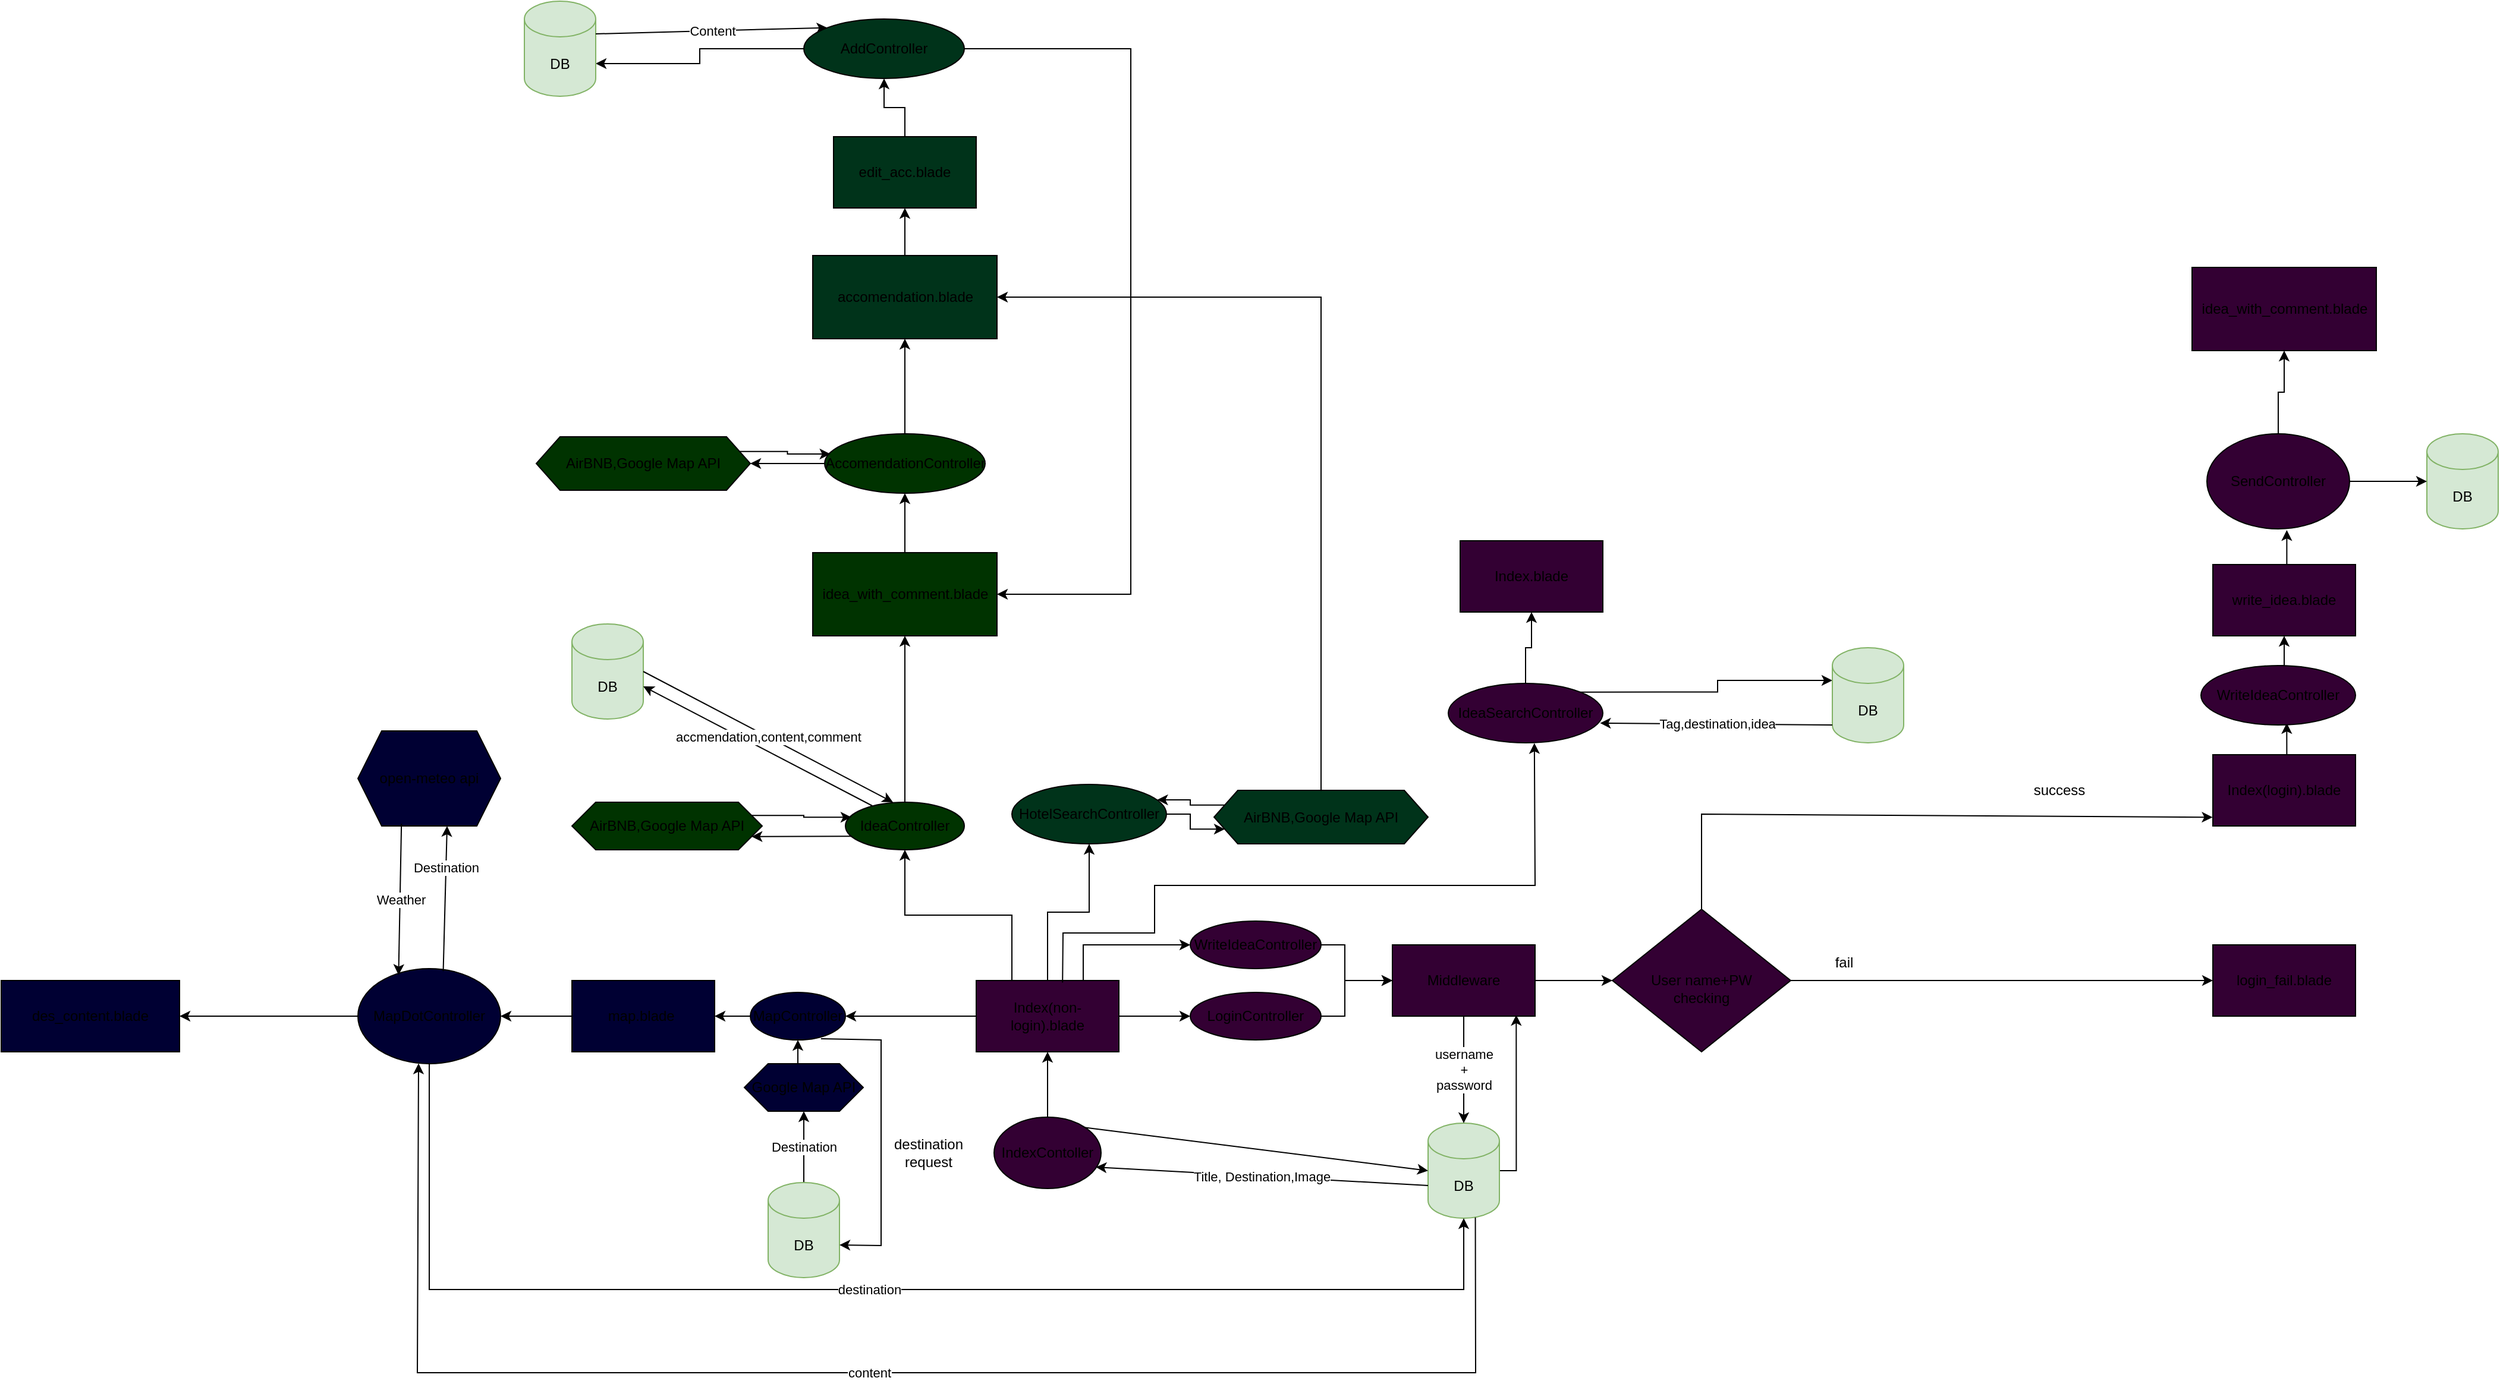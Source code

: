 <mxfile>
    <diagram name="第 1 页" id="vHGsVmpdQtaU-nKr-r6q">
        <mxGraphModel dx="3444" dy="1847" grid="1" gridSize="10" guides="1" tooltips="1" connect="1" arrows="1" fold="1" page="0" pageScale="1" pageWidth="827" pageHeight="1169" math="0" shadow="0">
            <root>
                <mxCell id="0"/>
                <mxCell id="1" parent="0"/>
                <mxCell id="zs9oyGR2Aw34xddNkXtN-66" style="edgeStyle=orthogonalEdgeStyle;rounded=0;orthogonalLoop=1;jettySize=auto;html=1;exitX=1;exitY=0.5;exitDx=0;exitDy=0;exitPerimeter=0;entryX=0.868;entryY=0.983;entryDx=0;entryDy=0;entryPerimeter=0;" parent="1" source="zs9oyGR2Aw34xddNkXtN-1" target="zs9oyGR2Aw34xddNkXtN-12" edge="1">
                    <mxGeometry relative="1" as="geometry">
                        <mxPoint x="920" y="280" as="targetPoint"/>
                        <Array as="points">
                            <mxPoint x="754" y="280"/>
                        </Array>
                    </mxGeometry>
                </mxCell>
                <mxCell id="zs9oyGR2Aw34xddNkXtN-1" value="DB" style="shape=cylinder3;whiteSpace=wrap;html=1;boundedLbl=1;backgroundOutline=1;size=15;fillColor=#d5e8d4;strokeColor=#82b366;" parent="1" vertex="1">
                    <mxGeometry x="680" y="240" width="60" height="80" as="geometry"/>
                </mxCell>
                <mxCell id="zs9oyGR2Aw34xddNkXtN-7" style="edgeStyle=orthogonalEdgeStyle;rounded=0;orthogonalLoop=1;jettySize=auto;html=1;exitX=0;exitY=0.5;exitDx=0;exitDy=0;entryX=1;entryY=0.5;entryDx=0;entryDy=0;" parent="1" source="zs9oyGR2Aw34xddNkXtN-2" target="zs9oyGR2Aw34xddNkXtN-3" edge="1">
                    <mxGeometry relative="1" as="geometry"/>
                </mxCell>
                <mxCell id="zs9oyGR2Aw34xddNkXtN-8" style="edgeStyle=orthogonalEdgeStyle;rounded=0;orthogonalLoop=1;jettySize=auto;html=1;exitX=0.25;exitY=0;exitDx=0;exitDy=0;entryX=0.5;entryY=1;entryDx=0;entryDy=0;" parent="1" source="zs9oyGR2Aw34xddNkXtN-2" target="zs9oyGR2Aw34xddNkXtN-6" edge="1">
                    <mxGeometry relative="1" as="geometry"/>
                </mxCell>
                <mxCell id="zs9oyGR2Aw34xddNkXtN-10" style="edgeStyle=orthogonalEdgeStyle;rounded=0;orthogonalLoop=1;jettySize=auto;html=1;exitX=1;exitY=0.5;exitDx=0;exitDy=0;entryX=0;entryY=0.5;entryDx=0;entryDy=0;" parent="1" source="zs9oyGR2Aw34xddNkXtN-2" target="zs9oyGR2Aw34xddNkXtN-4" edge="1">
                    <mxGeometry relative="1" as="geometry"/>
                </mxCell>
                <mxCell id="zs9oyGR2Aw34xddNkXtN-11" style="edgeStyle=orthogonalEdgeStyle;rounded=0;orthogonalLoop=1;jettySize=auto;html=1;exitX=0.75;exitY=0;exitDx=0;exitDy=0;entryX=0;entryY=0.5;entryDx=0;entryDy=0;" parent="1" source="zs9oyGR2Aw34xddNkXtN-2" target="zs9oyGR2Aw34xddNkXtN-5" edge="1">
                    <mxGeometry relative="1" as="geometry"/>
                </mxCell>
                <mxCell id="zs9oyGR2Aw34xddNkXtN-130" style="edgeStyle=orthogonalEdgeStyle;rounded=0;orthogonalLoop=1;jettySize=auto;html=1;exitX=0.5;exitY=0;exitDx=0;exitDy=0;entryX=0.5;entryY=1;entryDx=0;entryDy=0;" parent="1" source="zs9oyGR2Aw34xddNkXtN-2" target="zs9oyGR2Aw34xddNkXtN-129" edge="1">
                    <mxGeometry relative="1" as="geometry"/>
                </mxCell>
                <mxCell id="zs9oyGR2Aw34xddNkXtN-2" value="Index(non-login).blade" style="rounded=0;whiteSpace=wrap;html=1;fillColor=#330033;" parent="1" vertex="1">
                    <mxGeometry x="300" y="120" width="120" height="60" as="geometry"/>
                </mxCell>
                <mxCell id="zs9oyGR2Aw34xddNkXtN-30" style="edgeStyle=orthogonalEdgeStyle;rounded=0;orthogonalLoop=1;jettySize=auto;html=1;exitX=0;exitY=0.5;exitDx=0;exitDy=0;entryX=1;entryY=0.5;entryDx=0;entryDy=0;" parent="1" source="zs9oyGR2Aw34xddNkXtN-3" target="zs9oyGR2Aw34xddNkXtN-29" edge="1">
                    <mxGeometry relative="1" as="geometry"/>
                </mxCell>
                <mxCell id="zs9oyGR2Aw34xddNkXtN-3" value="MapController" style="ellipse;whiteSpace=wrap;html=1;fillColor=#000033;" parent="1" vertex="1">
                    <mxGeometry x="110" y="130" width="80" height="40" as="geometry"/>
                </mxCell>
                <mxCell id="zs9oyGR2Aw34xddNkXtN-15" style="edgeStyle=orthogonalEdgeStyle;rounded=0;orthogonalLoop=1;jettySize=auto;html=1;exitX=1;exitY=0.5;exitDx=0;exitDy=0;entryX=0;entryY=0.5;entryDx=0;entryDy=0;" parent="1" source="zs9oyGR2Aw34xddNkXtN-4" target="zs9oyGR2Aw34xddNkXtN-12" edge="1">
                    <mxGeometry relative="1" as="geometry">
                        <Array as="points">
                            <mxPoint x="610" y="150"/>
                            <mxPoint x="610" y="120"/>
                        </Array>
                    </mxGeometry>
                </mxCell>
                <mxCell id="zs9oyGR2Aw34xddNkXtN-4" value="LoginController" style="ellipse;whiteSpace=wrap;html=1;fillColor=#330033;" parent="1" vertex="1">
                    <mxGeometry x="480" y="130" width="110" height="40" as="geometry"/>
                </mxCell>
                <mxCell id="zs9oyGR2Aw34xddNkXtN-13" style="edgeStyle=orthogonalEdgeStyle;rounded=0;orthogonalLoop=1;jettySize=auto;html=1;exitX=1;exitY=0.5;exitDx=0;exitDy=0;entryX=0;entryY=0.5;entryDx=0;entryDy=0;" parent="1" source="zs9oyGR2Aw34xddNkXtN-5" target="zs9oyGR2Aw34xddNkXtN-12" edge="1">
                    <mxGeometry relative="1" as="geometry">
                        <Array as="points">
                            <mxPoint x="610" y="90"/>
                            <mxPoint x="610" y="120"/>
                        </Array>
                    </mxGeometry>
                </mxCell>
                <mxCell id="zs9oyGR2Aw34xddNkXtN-5" value="WriteIdeaController" style="ellipse;whiteSpace=wrap;html=1;fillColor=#330033;" parent="1" vertex="1">
                    <mxGeometry x="480" y="70" width="110" height="40" as="geometry"/>
                </mxCell>
                <mxCell id="zs9oyGR2Aw34xddNkXtN-28" style="edgeStyle=orthogonalEdgeStyle;rounded=0;orthogonalLoop=1;jettySize=auto;html=1;exitX=0.5;exitY=0;exitDx=0;exitDy=0;entryX=0.5;entryY=1;entryDx=0;entryDy=0;" parent="1" source="zs9oyGR2Aw34xddNkXtN-6" target="zs9oyGR2Aw34xddNkXtN-27" edge="1">
                    <mxGeometry relative="1" as="geometry"/>
                </mxCell>
                <mxCell id="zs9oyGR2Aw34xddNkXtN-6" value="IdeaController" style="ellipse;whiteSpace=wrap;html=1;fillColor=#003300;" parent="1" vertex="1">
                    <mxGeometry x="190" y="-30" width="100" height="40" as="geometry"/>
                </mxCell>
                <mxCell id="zs9oyGR2Aw34xddNkXtN-65" style="edgeStyle=orthogonalEdgeStyle;rounded=0;orthogonalLoop=1;jettySize=auto;html=1;exitX=1;exitY=0.5;exitDx=0;exitDy=0;entryX=0;entryY=0.5;entryDx=0;entryDy=0;" parent="1" source="zs9oyGR2Aw34xddNkXtN-12" target="zs9oyGR2Aw34xddNkXtN-20" edge="1">
                    <mxGeometry relative="1" as="geometry"/>
                </mxCell>
                <mxCell id="zs9oyGR2Aw34xddNkXtN-12" value="Middleware" style="rounded=0;whiteSpace=wrap;html=1;fillColor=#330033;" parent="1" vertex="1">
                    <mxGeometry x="650" y="90" width="120" height="60" as="geometry"/>
                </mxCell>
                <mxCell id="zs9oyGR2Aw34xddNkXtN-145" style="edgeStyle=orthogonalEdgeStyle;rounded=0;orthogonalLoop=1;jettySize=auto;html=1;exitX=0.5;exitY=0;exitDx=0;exitDy=0;entryX=0.555;entryY=0.968;entryDx=0;entryDy=0;entryPerimeter=0;" parent="1" source="zs9oyGR2Aw34xddNkXtN-16" target="zs9oyGR2Aw34xddNkXtN-144" edge="1">
                    <mxGeometry relative="1" as="geometry"/>
                </mxCell>
                <mxCell id="zs9oyGR2Aw34xddNkXtN-16" value="Index(login).blade" style="rounded=0;whiteSpace=wrap;html=1;fillColor=#330033;" parent="1" vertex="1">
                    <mxGeometry x="1340" y="-70" width="120" height="60" as="geometry"/>
                </mxCell>
                <mxCell id="zs9oyGR2Aw34xddNkXtN-20" value="&lt;br&gt;User name+PW&lt;br&gt;checking" style="rhombus;whiteSpace=wrap;html=1;fillColor=#330033;" parent="1" vertex="1">
                    <mxGeometry x="835" y="60" width="150" height="120" as="geometry"/>
                </mxCell>
                <mxCell id="zs9oyGR2Aw34xddNkXtN-25" value="login_fail.blade" style="rounded=0;whiteSpace=wrap;html=1;fillColor=#330033;" parent="1" vertex="1">
                    <mxGeometry x="1340" y="90" width="120" height="60" as="geometry"/>
                </mxCell>
                <mxCell id="zs9oyGR2Aw34xddNkXtN-111" style="edgeStyle=orthogonalEdgeStyle;rounded=0;orthogonalLoop=1;jettySize=auto;html=1;exitX=0.5;exitY=0;exitDx=0;exitDy=0;entryX=0.5;entryY=1;entryDx=0;entryDy=0;" parent="1" source="zs9oyGR2Aw34xddNkXtN-27" target="zs9oyGR2Aw34xddNkXtN-104" edge="1">
                    <mxGeometry relative="1" as="geometry"/>
                </mxCell>
                <mxCell id="zs9oyGR2Aw34xddNkXtN-27" value="idea_with_comment.blade" style="rounded=0;whiteSpace=wrap;html=1;fillColor=#003300;" parent="1" vertex="1">
                    <mxGeometry x="162.5" y="-240" width="155" height="70" as="geometry"/>
                </mxCell>
                <mxCell id="zs9oyGR2Aw34xddNkXtN-51" style="edgeStyle=orthogonalEdgeStyle;rounded=0;orthogonalLoop=1;jettySize=auto;html=1;exitX=0;exitY=0.5;exitDx=0;exitDy=0;entryX=1;entryY=0.5;entryDx=0;entryDy=0;" parent="1" source="zs9oyGR2Aw34xddNkXtN-29" target="zs9oyGR2Aw34xddNkXtN-50" edge="1">
                    <mxGeometry relative="1" as="geometry"/>
                </mxCell>
                <mxCell id="zs9oyGR2Aw34xddNkXtN-29" value="map.blade&amp;nbsp;" style="rounded=0;whiteSpace=wrap;html=1;fillColor=#000033;" parent="1" vertex="1">
                    <mxGeometry x="-40" y="120" width="120" height="60" as="geometry"/>
                </mxCell>
                <mxCell id="zs9oyGR2Aw34xddNkXtN-73" style="edgeStyle=orthogonalEdgeStyle;rounded=0;orthogonalLoop=1;jettySize=auto;html=1;exitX=0.5;exitY=0;exitDx=0;exitDy=0;entryX=0.5;entryY=1;entryDx=0;entryDy=0;" parent="1" source="zs9oyGR2Aw34xddNkXtN-31" target="zs9oyGR2Aw34xddNkXtN-3" edge="1">
                    <mxGeometry relative="1" as="geometry"/>
                </mxCell>
                <mxCell id="zs9oyGR2Aw34xddNkXtN-31" value="Google Map API" style="shape=hexagon;perimeter=hexagonPerimeter2;whiteSpace=wrap;html=1;fixedSize=1;fillColor=#000033;" parent="1" vertex="1">
                    <mxGeometry x="105" y="190" width="100" height="40" as="geometry"/>
                </mxCell>
                <mxCell id="zs9oyGR2Aw34xddNkXtN-41" value="" style="endArrow=classic;html=1;rounded=0;exitX=0.5;exitY=1;exitDx=0;exitDy=0;entryX=0.5;entryY=0;entryDx=0;entryDy=0;entryPerimeter=0;" parent="1" source="zs9oyGR2Aw34xddNkXtN-12" target="zs9oyGR2Aw34xddNkXtN-1" edge="1">
                    <mxGeometry relative="1" as="geometry">
                        <mxPoint x="250" y="160" as="sourcePoint"/>
                        <mxPoint x="350" y="160" as="targetPoint"/>
                    </mxGeometry>
                </mxCell>
                <mxCell id="zs9oyGR2Aw34xddNkXtN-42" value="username&lt;br&gt;+&lt;br&gt;password" style="edgeLabel;resizable=0;html=1;align=center;verticalAlign=middle;" parent="zs9oyGR2Aw34xddNkXtN-41" connectable="0" vertex="1">
                    <mxGeometry relative="1" as="geometry">
                        <mxPoint as="offset"/>
                    </mxGeometry>
                </mxCell>
                <mxCell id="zs9oyGR2Aw34xddNkXtN-46" value="" style="endArrow=classic;html=1;rounded=0;exitX=0.5;exitY=0;exitDx=0;exitDy=0;exitPerimeter=0;entryX=0.5;entryY=1;entryDx=0;entryDy=0;" parent="1" source="zs9oyGR2Aw34xddNkXtN-71" target="zs9oyGR2Aw34xddNkXtN-31" edge="1">
                    <mxGeometry relative="1" as="geometry">
                        <mxPoint x="210" y="280" as="sourcePoint"/>
                        <mxPoint x="140" y="230" as="targetPoint"/>
                    </mxGeometry>
                </mxCell>
                <mxCell id="zs9oyGR2Aw34xddNkXtN-47" value="Destination" style="edgeLabel;resizable=0;html=1;align=center;verticalAlign=middle;" parent="zs9oyGR2Aw34xddNkXtN-46" connectable="0" vertex="1">
                    <mxGeometry relative="1" as="geometry">
                        <mxPoint as="offset"/>
                    </mxGeometry>
                </mxCell>
                <mxCell id="zs9oyGR2Aw34xddNkXtN-63" style="edgeStyle=orthogonalEdgeStyle;rounded=0;orthogonalLoop=1;jettySize=auto;html=1;exitX=0;exitY=0.5;exitDx=0;exitDy=0;entryX=1;entryY=0.5;entryDx=0;entryDy=0;" parent="1" source="zs9oyGR2Aw34xddNkXtN-50" target="zs9oyGR2Aw34xddNkXtN-62" edge="1">
                    <mxGeometry relative="1" as="geometry"/>
                </mxCell>
                <mxCell id="zs9oyGR2Aw34xddNkXtN-50" value="MapDotController" style="ellipse;whiteSpace=wrap;html=1;fillColor=#000033;" parent="1" vertex="1">
                    <mxGeometry x="-220" y="110" width="120" height="80" as="geometry"/>
                </mxCell>
                <mxCell id="zs9oyGR2Aw34xddNkXtN-52" value="" style="endArrow=classic;html=1;rounded=0;exitX=0.5;exitY=1;exitDx=0;exitDy=0;entryX=0.5;entryY=1;entryDx=0;entryDy=0;entryPerimeter=0;" parent="1" source="zs9oyGR2Aw34xddNkXtN-50" target="zs9oyGR2Aw34xddNkXtN-1" edge="1">
                    <mxGeometry relative="1" as="geometry">
                        <mxPoint x="220" y="260" as="sourcePoint"/>
                        <mxPoint x="770" y="380" as="targetPoint"/>
                        <Array as="points">
                            <mxPoint x="-160" y="380"/>
                            <mxPoint x="710" y="380"/>
                        </Array>
                    </mxGeometry>
                </mxCell>
                <mxCell id="zs9oyGR2Aw34xddNkXtN-53" value="destination" style="edgeLabel;resizable=0;html=1;align=center;verticalAlign=middle;" parent="zs9oyGR2Aw34xddNkXtN-52" connectable="0" vertex="1">
                    <mxGeometry relative="1" as="geometry"/>
                </mxCell>
                <mxCell id="zs9oyGR2Aw34xddNkXtN-56" value="" style="endArrow=classic;html=1;rounded=0;exitX=0.663;exitY=0.992;exitDx=0;exitDy=0;exitPerimeter=0;entryX=0.425;entryY=0.997;entryDx=0;entryDy=0;entryPerimeter=0;" parent="1" source="zs9oyGR2Aw34xddNkXtN-1" target="zs9oyGR2Aw34xddNkXtN-50" edge="1">
                    <mxGeometry relative="1" as="geometry">
                        <mxPoint x="790" y="410" as="sourcePoint"/>
                        <mxPoint x="-370" y="250" as="targetPoint"/>
                        <Array as="points">
                            <mxPoint x="720" y="450"/>
                            <mxPoint x="-170" y="450"/>
                        </Array>
                    </mxGeometry>
                </mxCell>
                <mxCell id="zs9oyGR2Aw34xddNkXtN-57" value="content" style="edgeLabel;resizable=0;html=1;align=center;verticalAlign=middle;" parent="zs9oyGR2Aw34xddNkXtN-56" connectable="0" vertex="1">
                    <mxGeometry relative="1" as="geometry">
                        <mxPoint as="offset"/>
                    </mxGeometry>
                </mxCell>
                <mxCell id="zs9oyGR2Aw34xddNkXtN-58" value="open-meteo api" style="shape=hexagon;perimeter=hexagonPerimeter2;whiteSpace=wrap;html=1;fixedSize=1;fillColor=#000033;" parent="1" vertex="1">
                    <mxGeometry x="-220" y="-90" width="120" height="80" as="geometry"/>
                </mxCell>
                <mxCell id="zs9oyGR2Aw34xddNkXtN-62" value="des_content.blade" style="rounded=0;whiteSpace=wrap;html=1;fillColor=#000033;" parent="1" vertex="1">
                    <mxGeometry x="-520" y="120" width="150" height="60" as="geometry"/>
                </mxCell>
                <mxCell id="zs9oyGR2Aw34xddNkXtN-67" value="" style="endArrow=classic;html=1;rounded=0;exitX=0.5;exitY=0;exitDx=0;exitDy=0;entryX=-0.002;entryY=0.877;entryDx=0;entryDy=0;entryPerimeter=0;" parent="1" source="zs9oyGR2Aw34xddNkXtN-20" target="zs9oyGR2Aw34xddNkXtN-16" edge="1">
                    <mxGeometry width="50" height="50" relative="1" as="geometry">
                        <mxPoint x="800" y="190" as="sourcePoint"/>
                        <mxPoint x="850" y="140" as="targetPoint"/>
                        <Array as="points">
                            <mxPoint x="910" y="-20"/>
                        </Array>
                    </mxGeometry>
                </mxCell>
                <mxCell id="zs9oyGR2Aw34xddNkXtN-68" value="" style="endArrow=classic;html=1;rounded=0;exitX=1;exitY=0.5;exitDx=0;exitDy=0;entryX=0;entryY=0.5;entryDx=0;entryDy=0;" parent="1" source="zs9oyGR2Aw34xddNkXtN-20" target="zs9oyGR2Aw34xddNkXtN-25" edge="1">
                    <mxGeometry width="50" height="50" relative="1" as="geometry">
                        <mxPoint x="800" y="190" as="sourcePoint"/>
                        <mxPoint x="850" y="140" as="targetPoint"/>
                    </mxGeometry>
                </mxCell>
                <mxCell id="zs9oyGR2Aw34xddNkXtN-69" value="success" style="text;html=1;strokeColor=none;fillColor=none;align=center;verticalAlign=middle;whiteSpace=wrap;rounded=0;" parent="1" vertex="1">
                    <mxGeometry x="1181" y="-55" width="60" height="30" as="geometry"/>
                </mxCell>
                <mxCell id="zs9oyGR2Aw34xddNkXtN-70" value="fail" style="text;html=1;strokeColor=none;fillColor=none;align=center;verticalAlign=middle;whiteSpace=wrap;rounded=0;" parent="1" vertex="1">
                    <mxGeometry x="1000" y="90" width="60" height="30" as="geometry"/>
                </mxCell>
                <mxCell id="zs9oyGR2Aw34xddNkXtN-71" value="DB" style="shape=cylinder3;whiteSpace=wrap;html=1;boundedLbl=1;backgroundOutline=1;size=15;fillColor=#d5e8d4;strokeColor=#82b366;" parent="1" vertex="1">
                    <mxGeometry x="125" y="290" width="60" height="80" as="geometry"/>
                </mxCell>
                <mxCell id="zs9oyGR2Aw34xddNkXtN-74" value="" style="endArrow=classic;html=1;rounded=0;exitX=0.743;exitY=0.975;exitDx=0;exitDy=0;exitPerimeter=0;entryX=1;entryY=0;entryDx=0;entryDy=52.5;entryPerimeter=0;" parent="1" source="zs9oyGR2Aw34xddNkXtN-3" target="zs9oyGR2Aw34xddNkXtN-71" edge="1">
                    <mxGeometry width="50" height="50" relative="1" as="geometry">
                        <mxPoint x="310" y="290" as="sourcePoint"/>
                        <mxPoint x="220" y="350" as="targetPoint"/>
                        <Array as="points">
                            <mxPoint x="220" y="170"/>
                            <mxPoint x="220" y="343"/>
                        </Array>
                    </mxGeometry>
                </mxCell>
                <mxCell id="zs9oyGR2Aw34xddNkXtN-75" value="destination request" style="text;html=1;strokeColor=none;fillColor=none;align=center;verticalAlign=middle;whiteSpace=wrap;rounded=0;" parent="1" vertex="1">
                    <mxGeometry x="230" y="250" width="60" height="30" as="geometry"/>
                </mxCell>
                <mxCell id="zs9oyGR2Aw34xddNkXtN-77" value="" style="endArrow=classic;html=1;rounded=0;exitX=0.598;exitY=0.027;exitDx=0;exitDy=0;exitPerimeter=0;entryX=0.625;entryY=1;entryDx=0;entryDy=0;" parent="1" source="zs9oyGR2Aw34xddNkXtN-50" target="zs9oyGR2Aw34xddNkXtN-58" edge="1">
                    <mxGeometry relative="1" as="geometry">
                        <mxPoint x="-180" y="60" as="sourcePoint"/>
                        <mxPoint x="-80" y="60" as="targetPoint"/>
                    </mxGeometry>
                </mxCell>
                <mxCell id="zs9oyGR2Aw34xddNkXtN-78" value="Destination" style="edgeLabel;resizable=0;html=1;align=center;verticalAlign=middle;" parent="zs9oyGR2Aw34xddNkXtN-77" connectable="0" vertex="1">
                    <mxGeometry relative="1" as="geometry">
                        <mxPoint y="-26" as="offset"/>
                    </mxGeometry>
                </mxCell>
                <mxCell id="zs9oyGR2Aw34xddNkXtN-79" value="" style="endArrow=classic;html=1;rounded=0;exitX=0.305;exitY=0.977;exitDx=0;exitDy=0;exitPerimeter=0;entryX=0.285;entryY=0.067;entryDx=0;entryDy=0;entryPerimeter=0;" parent="1" source="zs9oyGR2Aw34xddNkXtN-58" target="zs9oyGR2Aw34xddNkXtN-50" edge="1">
                    <mxGeometry relative="1" as="geometry">
                        <mxPoint x="-180" y="60" as="sourcePoint"/>
                        <mxPoint x="-80" y="60" as="targetPoint"/>
                    </mxGeometry>
                </mxCell>
                <mxCell id="zs9oyGR2Aw34xddNkXtN-80" value="Weather" style="edgeLabel;resizable=0;html=1;align=center;verticalAlign=middle;" parent="zs9oyGR2Aw34xddNkXtN-79" connectable="0" vertex="1">
                    <mxGeometry relative="1" as="geometry"/>
                </mxCell>
                <mxCell id="zs9oyGR2Aw34xddNkXtN-91" style="edgeStyle=orthogonalEdgeStyle;rounded=0;orthogonalLoop=1;jettySize=auto;html=1;exitX=0.5;exitY=0;exitDx=0;exitDy=0;entryX=0.5;entryY=1;entryDx=0;entryDy=0;" parent="1" source="zs9oyGR2Aw34xddNkXtN-81" target="zs9oyGR2Aw34xddNkXtN-2" edge="1">
                    <mxGeometry relative="1" as="geometry"/>
                </mxCell>
                <mxCell id="zs9oyGR2Aw34xddNkXtN-81" value="IndexContoller" style="ellipse;whiteSpace=wrap;html=1;fillColor=#330033;" parent="1" vertex="1">
                    <mxGeometry x="315" y="235" width="90" height="60" as="geometry"/>
                </mxCell>
                <mxCell id="zs9oyGR2Aw34xddNkXtN-83" value="" style="endArrow=classic;html=1;rounded=0;exitX=1;exitY=0;exitDx=0;exitDy=0;entryX=0;entryY=0.5;entryDx=0;entryDy=0;entryPerimeter=0;" parent="1" source="zs9oyGR2Aw34xddNkXtN-81" target="zs9oyGR2Aw34xddNkXtN-1" edge="1">
                    <mxGeometry relative="1" as="geometry">
                        <mxPoint x="320" y="260" as="sourcePoint"/>
                        <mxPoint x="420" y="260" as="targetPoint"/>
                    </mxGeometry>
                </mxCell>
                <mxCell id="zs9oyGR2Aw34xddNkXtN-89" value="" style="endArrow=classic;html=1;rounded=0;exitX=0;exitY=0;exitDx=0;exitDy=52.5;exitPerimeter=0;entryX=0.951;entryY=0.7;entryDx=0;entryDy=0;entryPerimeter=0;" parent="1" source="zs9oyGR2Aw34xddNkXtN-1" target="zs9oyGR2Aw34xddNkXtN-81" edge="1">
                    <mxGeometry relative="1" as="geometry">
                        <mxPoint x="320" y="260" as="sourcePoint"/>
                        <mxPoint x="420" y="260" as="targetPoint"/>
                    </mxGeometry>
                </mxCell>
                <mxCell id="zs9oyGR2Aw34xddNkXtN-90" value="Title, Destination,Image" style="edgeLabel;resizable=0;html=1;align=center;verticalAlign=middle;" parent="zs9oyGR2Aw34xddNkXtN-89" connectable="0" vertex="1">
                    <mxGeometry relative="1" as="geometry"/>
                </mxCell>
                <mxCell id="zs9oyGR2Aw34xddNkXtN-93" value="DB" style="shape=cylinder3;whiteSpace=wrap;html=1;boundedLbl=1;backgroundOutline=1;size=15;fillColor=#d5e8d4;strokeColor=#82b366;" parent="1" vertex="1">
                    <mxGeometry x="-40" y="-180" width="60" height="80" as="geometry"/>
                </mxCell>
                <mxCell id="zs9oyGR2Aw34xddNkXtN-94" value="" style="endArrow=classic;html=1;rounded=0;entryX=1;entryY=0;entryDx=0;entryDy=52.5;entryPerimeter=0;exitX=0.226;exitY=0.075;exitDx=0;exitDy=0;exitPerimeter=0;" parent="1" source="zs9oyGR2Aw34xddNkXtN-6" target="zs9oyGR2Aw34xddNkXtN-93" edge="1">
                    <mxGeometry relative="1" as="geometry">
                        <mxPoint x="205.005" y="-14.222" as="sourcePoint"/>
                        <mxPoint x="20.36" y="-117.58" as="targetPoint"/>
                    </mxGeometry>
                </mxCell>
                <mxCell id="zs9oyGR2Aw34xddNkXtN-98" value="" style="endArrow=classic;html=1;rounded=0;exitX=1;exitY=0.5;exitDx=0;exitDy=0;exitPerimeter=0;" parent="1" source="zs9oyGR2Aw34xddNkXtN-93" edge="1">
                    <mxGeometry relative="1" as="geometry">
                        <mxPoint x="320" y="-80" as="sourcePoint"/>
                        <mxPoint x="230" y="-30" as="targetPoint"/>
                    </mxGeometry>
                </mxCell>
                <mxCell id="zs9oyGR2Aw34xddNkXtN-99" value="accmendation,content,comment" style="edgeLabel;resizable=0;html=1;align=center;verticalAlign=middle;" parent="zs9oyGR2Aw34xddNkXtN-98" connectable="0" vertex="1">
                    <mxGeometry relative="1" as="geometry"/>
                </mxCell>
                <mxCell id="zs9oyGR2Aw34xddNkXtN-103" style="edgeStyle=orthogonalEdgeStyle;rounded=0;orthogonalLoop=1;jettySize=auto;html=1;exitX=1;exitY=0.25;exitDx=0;exitDy=0;entryX=0.05;entryY=0.315;entryDx=0;entryDy=0;entryPerimeter=0;" parent="1" source="zs9oyGR2Aw34xddNkXtN-101" target="zs9oyGR2Aw34xddNkXtN-6" edge="1">
                    <mxGeometry relative="1" as="geometry"/>
                </mxCell>
                <mxCell id="zs9oyGR2Aw34xddNkXtN-101" value="AirBNB,Google Map API" style="shape=hexagon;perimeter=hexagonPerimeter2;whiteSpace=wrap;html=1;fixedSize=1;fillColor=#003300;" parent="1" vertex="1">
                    <mxGeometry x="-40" y="-30" width="160" height="40" as="geometry"/>
                </mxCell>
                <mxCell id="zs9oyGR2Aw34xddNkXtN-102" value="" style="endArrow=classic;html=1;rounded=0;exitX=0.05;exitY=0.715;exitDx=0;exitDy=0;exitPerimeter=0;entryX=1;entryY=0.75;entryDx=0;entryDy=0;" parent="1" source="zs9oyGR2Aw34xddNkXtN-6" target="zs9oyGR2Aw34xddNkXtN-101" edge="1">
                    <mxGeometry width="50" height="50" relative="1" as="geometry">
                        <mxPoint x="100" y="100" as="sourcePoint"/>
                        <mxPoint x="150" y="50" as="targetPoint"/>
                    </mxGeometry>
                </mxCell>
                <mxCell id="zs9oyGR2Aw34xddNkXtN-110" style="edgeStyle=orthogonalEdgeStyle;rounded=0;orthogonalLoop=1;jettySize=auto;html=1;exitX=0;exitY=0.5;exitDx=0;exitDy=0;entryX=1;entryY=0.5;entryDx=0;entryDy=0;" parent="1" source="zs9oyGR2Aw34xddNkXtN-104" target="zs9oyGR2Aw34xddNkXtN-108" edge="1">
                    <mxGeometry relative="1" as="geometry">
                        <mxPoint x="80" y="-315" as="targetPoint"/>
                    </mxGeometry>
                </mxCell>
                <mxCell id="zs9oyGR2Aw34xddNkXtN-120" style="edgeStyle=orthogonalEdgeStyle;rounded=0;orthogonalLoop=1;jettySize=auto;html=1;exitX=0.5;exitY=0;exitDx=0;exitDy=0;entryX=0.5;entryY=1;entryDx=0;entryDy=0;" parent="1" source="zs9oyGR2Aw34xddNkXtN-104" target="zs9oyGR2Aw34xddNkXtN-119" edge="1">
                    <mxGeometry relative="1" as="geometry"/>
                </mxCell>
                <mxCell id="zs9oyGR2Aw34xddNkXtN-104" value="AccomendationController" style="ellipse;whiteSpace=wrap;html=1;fillColor=#003300;" parent="1" vertex="1">
                    <mxGeometry x="172.5" y="-340" width="135" height="50" as="geometry"/>
                </mxCell>
                <mxCell id="zs9oyGR2Aw34xddNkXtN-109" style="edgeStyle=orthogonalEdgeStyle;rounded=0;orthogonalLoop=1;jettySize=auto;html=1;exitX=1;exitY=0.25;exitDx=0;exitDy=0;entryX=0.036;entryY=0.34;entryDx=0;entryDy=0;entryPerimeter=0;" parent="1" source="zs9oyGR2Aw34xddNkXtN-108" target="zs9oyGR2Aw34xddNkXtN-104" edge="1">
                    <mxGeometry relative="1" as="geometry"/>
                </mxCell>
                <mxCell id="zs9oyGR2Aw34xddNkXtN-108" value="AirBNB,Google Map API" style="shape=hexagon;perimeter=hexagonPerimeter2;whiteSpace=wrap;html=1;fixedSize=1;fillColor=#003300;" parent="1" vertex="1">
                    <mxGeometry x="-70" y="-337.5" width="180" height="45" as="geometry"/>
                </mxCell>
                <mxCell id="zs9oyGR2Aw34xddNkXtN-125" style="edgeStyle=orthogonalEdgeStyle;rounded=0;orthogonalLoop=1;jettySize=auto;html=1;exitX=0;exitY=0.5;exitDx=0;exitDy=0;entryX=1;entryY=0;entryDx=0;entryDy=52.5;entryPerimeter=0;" parent="1" source="zs9oyGR2Aw34xddNkXtN-112" target="zs9oyGR2Aw34xddNkXtN-122" edge="1">
                    <mxGeometry relative="1" as="geometry"/>
                </mxCell>
                <mxCell id="Mub388Cl21JZfDTHtgiK-12" style="edgeStyle=orthogonalEdgeStyle;rounded=0;orthogonalLoop=1;jettySize=auto;html=1;exitX=1;exitY=0.5;exitDx=0;exitDy=0;entryX=1;entryY=0.5;entryDx=0;entryDy=0;" parent="1" source="zs9oyGR2Aw34xddNkXtN-112" target="zs9oyGR2Aw34xddNkXtN-27" edge="1">
                    <mxGeometry relative="1" as="geometry">
                        <Array as="points">
                            <mxPoint x="430" y="-664"/>
                            <mxPoint x="430" y="-205"/>
                        </Array>
                    </mxGeometry>
                </mxCell>
                <mxCell id="zs9oyGR2Aw34xddNkXtN-112" value="AddController" style="ellipse;whiteSpace=wrap;html=1;fillColor=#00331A;" parent="1" vertex="1">
                    <mxGeometry x="155" y="-689" width="135" height="50" as="geometry"/>
                </mxCell>
                <mxCell id="Mub388Cl21JZfDTHtgiK-7" style="edgeStyle=orthogonalEdgeStyle;rounded=0;orthogonalLoop=1;jettySize=auto;html=1;exitX=0.5;exitY=0;exitDx=0;exitDy=0;entryX=0.5;entryY=1;entryDx=0;entryDy=0;" parent="1" source="zs9oyGR2Aw34xddNkXtN-119" target="Mub388Cl21JZfDTHtgiK-1" edge="1">
                    <mxGeometry relative="1" as="geometry"/>
                </mxCell>
                <mxCell id="zs9oyGR2Aw34xddNkXtN-119" value="accomendation.blade" style="rounded=0;whiteSpace=wrap;html=1;fillColor=#00331A;" parent="1" vertex="1">
                    <mxGeometry x="162.5" y="-490" width="155" height="70" as="geometry"/>
                </mxCell>
                <mxCell id="zs9oyGR2Aw34xddNkXtN-122" value="DB" style="shape=cylinder3;whiteSpace=wrap;html=1;boundedLbl=1;backgroundOutline=1;size=15;fillColor=#d5e8d4;strokeColor=#82b366;" parent="1" vertex="1">
                    <mxGeometry x="-80" y="-704" width="60" height="80" as="geometry"/>
                </mxCell>
                <mxCell id="zs9oyGR2Aw34xddNkXtN-123" value="" style="endArrow=classic;html=1;rounded=0;exitX=1;exitY=0;exitDx=0;exitDy=27.5;exitPerimeter=0;entryX=0;entryY=0;entryDx=0;entryDy=0;" parent="1" source="zs9oyGR2Aw34xddNkXtN-122" target="zs9oyGR2Aw34xddNkXtN-112" edge="1">
                    <mxGeometry relative="1" as="geometry">
                        <mxPoint x="152.5" y="-660" as="sourcePoint"/>
                        <mxPoint x="252.5" y="-660" as="targetPoint"/>
                    </mxGeometry>
                </mxCell>
                <mxCell id="zs9oyGR2Aw34xddNkXtN-124" value="Content" style="edgeLabel;resizable=0;html=1;align=center;verticalAlign=middle;" parent="zs9oyGR2Aw34xddNkXtN-123" connectable="0" vertex="1">
                    <mxGeometry relative="1" as="geometry"/>
                </mxCell>
                <mxCell id="zs9oyGR2Aw34xddNkXtN-133" style="edgeStyle=orthogonalEdgeStyle;rounded=0;orthogonalLoop=1;jettySize=auto;html=1;exitX=1;exitY=0.5;exitDx=0;exitDy=0;entryX=0;entryY=0.75;entryDx=0;entryDy=0;" parent="1" source="zs9oyGR2Aw34xddNkXtN-129" target="zs9oyGR2Aw34xddNkXtN-131" edge="1">
                    <mxGeometry relative="1" as="geometry"/>
                </mxCell>
                <mxCell id="zs9oyGR2Aw34xddNkXtN-129" value="HotelSearchController" style="ellipse;whiteSpace=wrap;html=1;fillColor=#00331A;" parent="1" vertex="1">
                    <mxGeometry x="330" y="-45" width="130" height="50" as="geometry"/>
                </mxCell>
                <mxCell id="zs9oyGR2Aw34xddNkXtN-132" style="edgeStyle=orthogonalEdgeStyle;rounded=0;orthogonalLoop=1;jettySize=auto;html=1;exitX=0;exitY=0.25;exitDx=0;exitDy=0;entryX=0.94;entryY=0.26;entryDx=0;entryDy=0;entryPerimeter=0;" parent="1" source="zs9oyGR2Aw34xddNkXtN-131" target="zs9oyGR2Aw34xddNkXtN-129" edge="1">
                    <mxGeometry relative="1" as="geometry"/>
                </mxCell>
                <mxCell id="zs9oyGR2Aw34xddNkXtN-134" style="edgeStyle=orthogonalEdgeStyle;rounded=0;orthogonalLoop=1;jettySize=auto;html=1;exitX=0.5;exitY=0;exitDx=0;exitDy=0;entryX=1;entryY=0.5;entryDx=0;entryDy=0;" parent="1" source="zs9oyGR2Aw34xddNkXtN-131" target="zs9oyGR2Aw34xddNkXtN-119" edge="1">
                    <mxGeometry relative="1" as="geometry"/>
                </mxCell>
                <mxCell id="zs9oyGR2Aw34xddNkXtN-131" value="AirBNB,Google Map API" style="shape=hexagon;perimeter=hexagonPerimeter2;whiteSpace=wrap;html=1;fixedSize=1;fillColor=#00331A;" parent="1" vertex="1">
                    <mxGeometry x="500" y="-40" width="180" height="45" as="geometry"/>
                </mxCell>
                <mxCell id="zs9oyGR2Aw34xddNkXtN-135" value="" style="endArrow=classic;html=1;rounded=0;exitX=0.605;exitY=0.03;exitDx=0;exitDy=0;exitPerimeter=0;entryX=0.557;entryY=1.004;entryDx=0;entryDy=0;entryPerimeter=0;" parent="1" source="zs9oyGR2Aw34xddNkXtN-2" target="zs9oyGR2Aw34xddNkXtN-136" edge="1">
                    <mxGeometry width="50" height="50" relative="1" as="geometry">
                        <mxPoint x="530" y="-60" as="sourcePoint"/>
                        <mxPoint x="770" y="-70" as="targetPoint"/>
                        <Array as="points">
                            <mxPoint x="373" y="80"/>
                            <mxPoint x="450" y="80"/>
                            <mxPoint x="450" y="40"/>
                            <mxPoint x="770" y="40"/>
                        </Array>
                    </mxGeometry>
                </mxCell>
                <mxCell id="zs9oyGR2Aw34xddNkXtN-138" style="edgeStyle=orthogonalEdgeStyle;rounded=0;orthogonalLoop=1;jettySize=auto;html=1;exitX=1;exitY=0;exitDx=0;exitDy=0;entryX=0;entryY=0;entryDx=0;entryDy=27.5;entryPerimeter=0;" parent="1" source="zs9oyGR2Aw34xddNkXtN-136" target="zs9oyGR2Aw34xddNkXtN-137" edge="1">
                    <mxGeometry relative="1" as="geometry"/>
                </mxCell>
                <mxCell id="zs9oyGR2Aw34xddNkXtN-143" style="edgeStyle=orthogonalEdgeStyle;rounded=0;orthogonalLoop=1;jettySize=auto;html=1;exitX=0.5;exitY=0;exitDx=0;exitDy=0;entryX=0.5;entryY=1;entryDx=0;entryDy=0;" parent="1" source="zs9oyGR2Aw34xddNkXtN-136" target="zs9oyGR2Aw34xddNkXtN-142" edge="1">
                    <mxGeometry relative="1" as="geometry"/>
                </mxCell>
                <mxCell id="zs9oyGR2Aw34xddNkXtN-136" value="IdeaSearchController" style="ellipse;whiteSpace=wrap;html=1;fillColor=#330033;" parent="1" vertex="1">
                    <mxGeometry x="697" y="-130" width="130" height="50" as="geometry"/>
                </mxCell>
                <mxCell id="zs9oyGR2Aw34xddNkXtN-137" value="DB" style="shape=cylinder3;whiteSpace=wrap;html=1;boundedLbl=1;backgroundOutline=1;size=15;fillColor=#d5e8d4;strokeColor=#82b366;" parent="1" vertex="1">
                    <mxGeometry x="1020" y="-160" width="60" height="80" as="geometry"/>
                </mxCell>
                <mxCell id="zs9oyGR2Aw34xddNkXtN-139" value="" style="endArrow=classic;html=1;rounded=0;exitX=0;exitY=1;exitDx=0;exitDy=-15;exitPerimeter=0;entryX=0.982;entryY=0.668;entryDx=0;entryDy=0;entryPerimeter=0;" parent="1" source="zs9oyGR2Aw34xddNkXtN-137" target="zs9oyGR2Aw34xddNkXtN-136" edge="1">
                    <mxGeometry relative="1" as="geometry">
                        <mxPoint x="510" y="-30" as="sourcePoint"/>
                        <mxPoint x="610" y="-30" as="targetPoint"/>
                    </mxGeometry>
                </mxCell>
                <mxCell id="zs9oyGR2Aw34xddNkXtN-140" value="Tag,destination,idea" style="edgeLabel;resizable=0;html=1;align=center;verticalAlign=middle;" parent="zs9oyGR2Aw34xddNkXtN-139" connectable="0" vertex="1">
                    <mxGeometry relative="1" as="geometry"/>
                </mxCell>
                <mxCell id="zs9oyGR2Aw34xddNkXtN-142" value="Index.blade" style="rounded=0;whiteSpace=wrap;html=1;fillColor=#330033;" parent="1" vertex="1">
                    <mxGeometry x="707" y="-250" width="120" height="60" as="geometry"/>
                </mxCell>
                <mxCell id="zs9oyGR2Aw34xddNkXtN-148" style="edgeStyle=orthogonalEdgeStyle;rounded=0;orthogonalLoop=1;jettySize=auto;html=1;exitX=0.5;exitY=0;exitDx=0;exitDy=0;entryX=0.5;entryY=1;entryDx=0;entryDy=0;" parent="1" source="zs9oyGR2Aw34xddNkXtN-144" target="zs9oyGR2Aw34xddNkXtN-147" edge="1">
                    <mxGeometry relative="1" as="geometry"/>
                </mxCell>
                <mxCell id="zs9oyGR2Aw34xddNkXtN-144" value="WriteIdeaController" style="ellipse;whiteSpace=wrap;html=1;fillColor=#330033;" parent="1" vertex="1">
                    <mxGeometry x="1330" y="-145" width="130" height="50" as="geometry"/>
                </mxCell>
                <mxCell id="zs9oyGR2Aw34xddNkXtN-152" style="edgeStyle=orthogonalEdgeStyle;rounded=0;orthogonalLoop=1;jettySize=auto;html=1;exitX=0.5;exitY=0;exitDx=0;exitDy=0;entryX=0.56;entryY=1.013;entryDx=0;entryDy=0;entryPerimeter=0;" parent="1" source="zs9oyGR2Aw34xddNkXtN-147" target="zs9oyGR2Aw34xddNkXtN-150" edge="1">
                    <mxGeometry relative="1" as="geometry"/>
                </mxCell>
                <mxCell id="zs9oyGR2Aw34xddNkXtN-147" value="write_idea.blade" style="rounded=0;whiteSpace=wrap;html=1;fillColor=#330033;" parent="1" vertex="1">
                    <mxGeometry x="1340" y="-230" width="120" height="60" as="geometry"/>
                </mxCell>
                <mxCell id="zs9oyGR2Aw34xddNkXtN-149" value="DB" style="shape=cylinder3;whiteSpace=wrap;html=1;boundedLbl=1;backgroundOutline=1;size=15;fillColor=#d5e8d4;strokeColor=#82b366;" parent="1" vertex="1">
                    <mxGeometry x="1520" y="-340" width="60" height="80" as="geometry"/>
                </mxCell>
                <mxCell id="zs9oyGR2Aw34xddNkXtN-151" style="edgeStyle=orthogonalEdgeStyle;rounded=0;orthogonalLoop=1;jettySize=auto;html=1;exitX=1;exitY=0.5;exitDx=0;exitDy=0;entryX=0;entryY=0.5;entryDx=0;entryDy=0;entryPerimeter=0;" parent="1" source="zs9oyGR2Aw34xddNkXtN-150" target="zs9oyGR2Aw34xddNkXtN-149" edge="1">
                    <mxGeometry relative="1" as="geometry"/>
                </mxCell>
                <mxCell id="zs9oyGR2Aw34xddNkXtN-154" style="edgeStyle=orthogonalEdgeStyle;rounded=0;orthogonalLoop=1;jettySize=auto;html=1;exitX=0.5;exitY=0;exitDx=0;exitDy=0;entryX=0.5;entryY=1;entryDx=0;entryDy=0;" parent="1" source="zs9oyGR2Aw34xddNkXtN-150" target="zs9oyGR2Aw34xddNkXtN-153" edge="1">
                    <mxGeometry relative="1" as="geometry"/>
                </mxCell>
                <mxCell id="zs9oyGR2Aw34xddNkXtN-150" value="SendController" style="ellipse;whiteSpace=wrap;html=1;fillColor=#330033;" parent="1" vertex="1">
                    <mxGeometry x="1335" y="-340" width="120" height="80" as="geometry"/>
                </mxCell>
                <mxCell id="zs9oyGR2Aw34xddNkXtN-153" value="idea_with_comment.blade" style="rounded=0;whiteSpace=wrap;html=1;fillColor=#330033;" parent="1" vertex="1">
                    <mxGeometry x="1322.5" y="-480" width="155" height="70" as="geometry"/>
                </mxCell>
                <mxCell id="Mub388Cl21JZfDTHtgiK-8" style="edgeStyle=orthogonalEdgeStyle;rounded=0;orthogonalLoop=1;jettySize=auto;html=1;exitX=0.5;exitY=0;exitDx=0;exitDy=0;entryX=0.5;entryY=1;entryDx=0;entryDy=0;" parent="1" source="Mub388Cl21JZfDTHtgiK-1" target="zs9oyGR2Aw34xddNkXtN-112" edge="1">
                    <mxGeometry relative="1" as="geometry"/>
                </mxCell>
                <mxCell id="Mub388Cl21JZfDTHtgiK-1" value="edit_acc.blade" style="rounded=0;whiteSpace=wrap;html=1;fillColor=#00331A;" parent="1" vertex="1">
                    <mxGeometry x="180" y="-590" width="120" height="60" as="geometry"/>
                </mxCell>
            </root>
        </mxGraphModel>
    </diagram>
</mxfile>